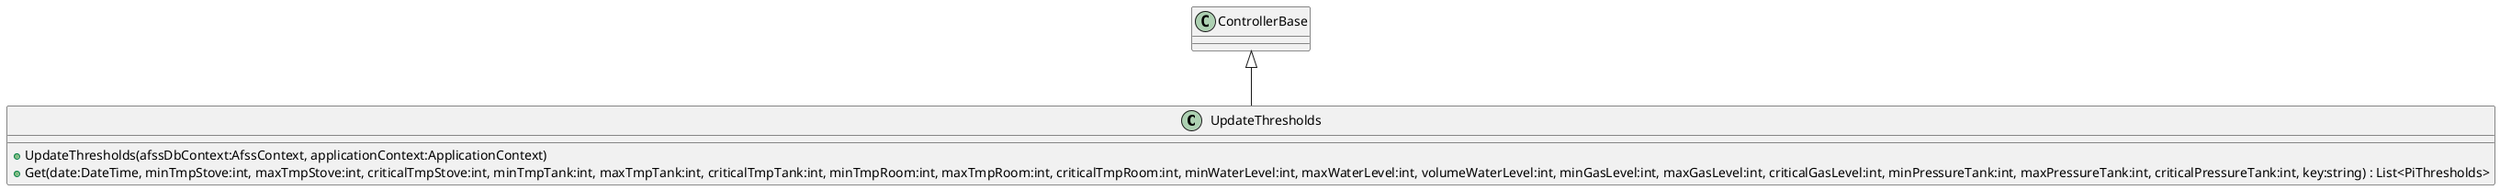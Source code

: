@startuml
class UpdateThresholds {
    + UpdateThresholds(afssDbContext:AfssContext, applicationContext:ApplicationContext)
    + Get(date:DateTime, minTmpStove:int, maxTmpStove:int, criticalTmpStove:int, minTmpTank:int, maxTmpTank:int, criticalTmpTank:int, minTmpRoom:int, maxTmpRoom:int, criticalTmpRoom:int, minWaterLevel:int, maxWaterLevel:int, volumeWaterLevel:int, minGasLevel:int, maxGasLevel:int, criticalGasLevel:int, minPressureTank:int, maxPressureTank:int, criticalPressureTank:int, key:string) : List<PiThresholds>
}
ControllerBase <|-- UpdateThresholds
@enduml
